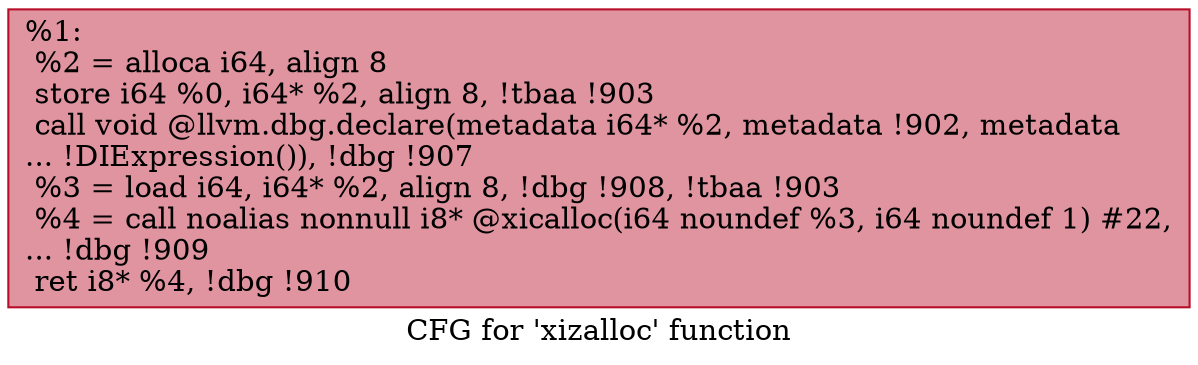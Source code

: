 digraph "CFG for 'xizalloc' function" {
	label="CFG for 'xizalloc' function";

	Node0x1e95a30 [shape=record,color="#b70d28ff", style=filled, fillcolor="#b70d2870",label="{%1:\l  %2 = alloca i64, align 8\l  store i64 %0, i64* %2, align 8, !tbaa !903\l  call void @llvm.dbg.declare(metadata i64* %2, metadata !902, metadata\l... !DIExpression()), !dbg !907\l  %3 = load i64, i64* %2, align 8, !dbg !908, !tbaa !903\l  %4 = call noalias nonnull i8* @xicalloc(i64 noundef %3, i64 noundef 1) #22,\l... !dbg !909\l  ret i8* %4, !dbg !910\l}"];
}
